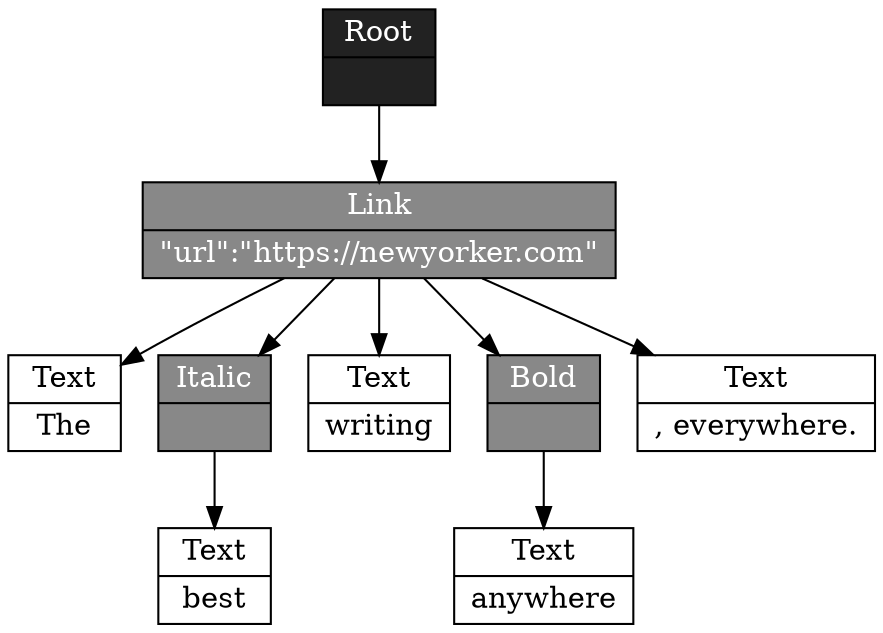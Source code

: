 digraph atjson{
  node [shape=record];
  Root1 [label="{Root|{}}" style=filled fillcolor="#222222" fontcolor="#FFFFFF"];
  Link2 [label="{Link|{\"url\":\"https://newyorker.com\"}}" style=filled fillcolor="#888888" fontcolor="#FFFFFF"];
  Text3 [label="{Text|The }" style=filled fillcolor="#FFFFFF" fontcolor="#000000"];
  Italic4 [label="{Italic|{}}" style=filled fillcolor="#888888" fontcolor="#FFFFFF"];
  Text5 [label="{Text|best}" style=filled fillcolor="#FFFFFF" fontcolor="#000000"];
  Text6 [label="{Text| writing }" style=filled fillcolor="#FFFFFF" fontcolor="#000000"];
  Bold7 [label="{Bold|{}}" style=filled fillcolor="#888888" fontcolor="#FFFFFF"];
  Text8 [label="{Text|anywhere}" style=filled fillcolor="#FFFFFF" fontcolor="#000000"];
  Text9 [label="{Text|, everywhere.}" style=filled fillcolor="#FFFFFF" fontcolor="#000000"];
  Link2 -> Text3;
  Italic4 -> Text5;
  Link2 -> Italic4;
  Link2 -> Text6;
  Bold7 -> Text8;
  Link2 -> Bold7;
  Link2 -> Text9;
  Root1 -> Link2;
}